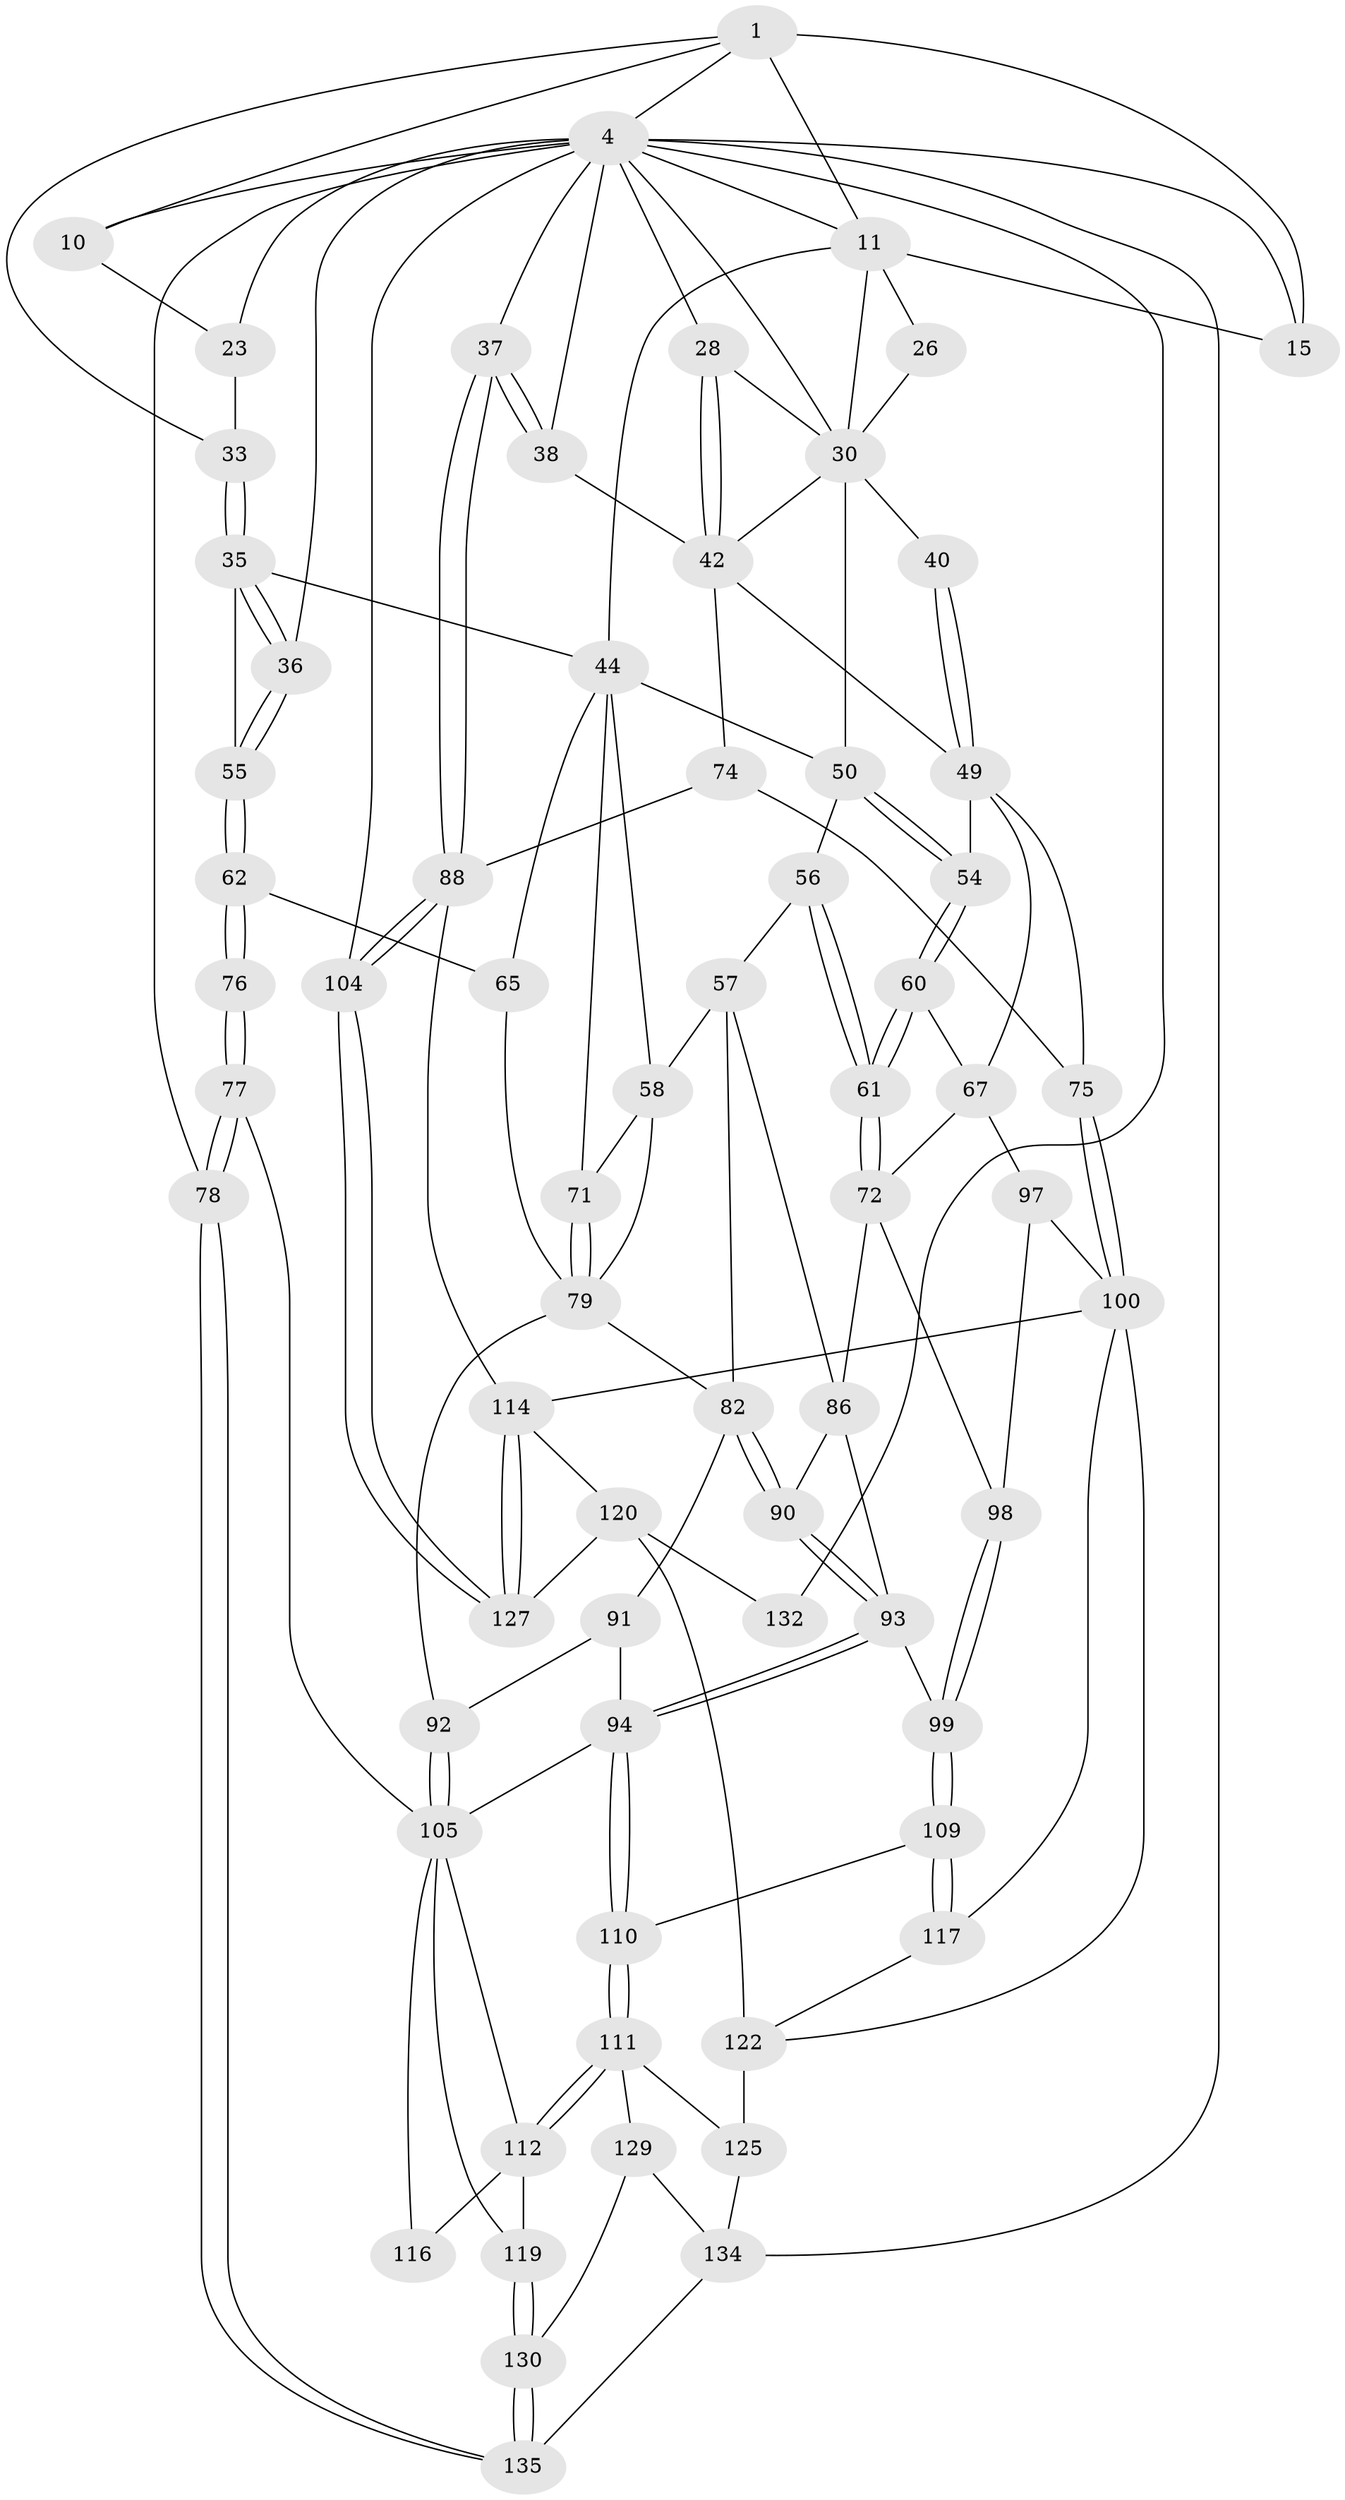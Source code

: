 // original degree distribution, {3: 0.022058823529411766, 4: 0.19117647058823528, 6: 0.19117647058823528, 5: 0.5955882352941176}
// Generated by graph-tools (version 1.1) at 2025/28/03/15/25 16:28:09]
// undirected, 68 vertices, 159 edges
graph export_dot {
graph [start="1"]
  node [color=gray90,style=filled];
  1 [pos="+0.37314177471554977+0",super="+8+2"];
  4 [pos="+0.8773541510590884+0",super="+17+5"];
  10 [pos="+0.23508560776918305+0.07281254365459312"];
  11 [pos="+0.49917913306290784+0.0698584946083099",super="+16+12"];
  15 [pos="+0.6419104187309772+0.05456942362627244"];
  23 [pos="+0+0"];
  26 [pos="+0.6243558920118235+0.1741655405324115"];
  28 [pos="+0.8496211827754351+0.2597728207087302",super="+29"];
  30 [pos="+0.6755159235171497+0.2686980519011655",super="+31+32"];
  33 [pos="+0.19836962550977041+0.20473160719511513"];
  35 [pos="+0.1075292273113935+0.26754620952657704",super="+47"];
  36 [pos="+0+0"];
  37 [pos="+1+0.4263824579082884"];
  38 [pos="+1+0.41964789600687125"];
  40 [pos="+0.7271604232526896+0.37722650724730233"];
  42 [pos="+0.8165937340695364+0.3153056806650866",super="+43"];
  44 [pos="+0.38581268488093934+0.28313875381603143",super="+45"];
  49 [pos="+0.7592123266617012+0.45323113390578473",super="+52"];
  50 [pos="+0.6133093799044625+0.41826705900007044",super="+51"];
  54 [pos="+0.6121262805947767+0.43324985977116004"];
  55 [pos="+0+0.36492813994289536"];
  56 [pos="+0.37736809683403993+0.3829206025385428"];
  57 [pos="+0.3275000467759915+0.433731038662641",super="+81"];
  58 [pos="+0.24286169460947066+0.4582264820381584",super="+70"];
  60 [pos="+0.6001365044446476+0.45073464203452956"];
  61 [pos="+0.4335536324458777+0.4639895847594351"];
  62 [pos="+0+0.4530805239861779",super="+63"];
  65 [pos="+0.07191429439991977+0.589266097841394"];
  67 [pos="+0.6763573517748831+0.5903835362098884",super="+68"];
  71 [pos="+0.15982439657179176+0.5123321363244426"];
  72 [pos="+0.46942627404186443+0.5673492444403302",super="+85"];
  74 [pos="+0.8349119411723084+0.6080883619987846"];
  75 [pos="+0.8041505460687819+0.6291777441727163"];
  76 [pos="+0+0.6423481467306814"];
  77 [pos="+0+0.7622043068400081"];
  78 [pos="+0+1"];
  79 [pos="+0.15557144878142848+0.6021114863693225",super="+80+84"];
  82 [pos="+0.2603910953626991+0.5646811710778494",super="+83"];
  86 [pos="+0.3487530009121112+0.585863549230498",super="+87"];
  88 [pos="+1+0.6330386969030516",super="+89"];
  90 [pos="+0.32394943518850067+0.5983292222238642"];
  91 [pos="+0.25222903809648545+0.5753392952125076"];
  92 [pos="+0.14735910735233348+0.6246209106556083"];
  93 [pos="+0.3151788683288866+0.6205904182784651",super="+96"];
  94 [pos="+0.26968269330017947+0.6678355519102063",super="+95"];
  97 [pos="+0.5900734875546841+0.635144829664882"];
  98 [pos="+0.47982571888744757+0.5895717448890043"];
  99 [pos="+0.4055175725742993+0.7029648503709743"];
  100 [pos="+0.7988095647330027+0.6982472183497114",super="+101"];
  104 [pos="+1+1"];
  105 [pos="+0.1603117971638693+0.6578299880475758",super="+108+106"];
  109 [pos="+0.4038154206278067+0.7089867629160901"];
  110 [pos="+0.3817126881937118+0.7439486682412093"];
  111 [pos="+0.37026509424800846+0.8949299023930839",super="+126"];
  112 [pos="+0.27476027775574763+0.8211696868863098",super="+118+113"];
  114 [pos="+0.9115471081384455+0.7713719796979601",super="+115"];
  116 [pos="+0.17025417143085522+0.7343026447176049"];
  117 [pos="+0.5905413686821441+0.7422964974538694"];
  119 [pos="+0.0785440070831315+0.8470071360291243"];
  120 [pos="+0.7986275041102422+0.8202616221804725",super="+128+121"];
  122 [pos="+0.7238381134364176+0.8455131666395689",super="+123"];
  125 [pos="+0.5303536095660762+0.8347960264010774",super="+131"];
  127 [pos="+0.9867426919491397+0.9428014874719183"];
  129 [pos="+0.37275098505086857+0.9447060340030858"];
  130 [pos="+0.11442250424102512+0.905096769512682"];
  132 [pos="+0.770112199750751+1"];
  134 [pos="+0.5862224622569536+1",super="+136"];
  135 [pos="+0+1"];
  1 -- 10;
  1 -- 33;
  1 -- 11 [weight=2];
  1 -- 4;
  1 -- 15;
  4 -- 11;
  4 -- 28 [weight=2];
  4 -- 30;
  4 -- 15;
  4 -- 132;
  4 -- 36;
  4 -- 134;
  4 -- 37;
  4 -- 104;
  4 -- 38;
  4 -- 10;
  4 -- 78 [weight=2];
  4 -- 23;
  10 -- 23;
  11 -- 26 [weight=2];
  11 -- 15;
  11 -- 44;
  11 -- 30;
  23 -- 33;
  26 -- 30;
  28 -- 42;
  28 -- 42;
  28 -- 30;
  30 -- 50;
  30 -- 40 [weight=2];
  30 -- 42;
  33 -- 35;
  33 -- 35;
  35 -- 36;
  35 -- 36;
  35 -- 55;
  35 -- 44;
  36 -- 55;
  36 -- 55;
  37 -- 38;
  37 -- 38;
  37 -- 88;
  37 -- 88;
  38 -- 42;
  40 -- 49;
  40 -- 49;
  42 -- 49;
  42 -- 74;
  44 -- 65;
  44 -- 71;
  44 -- 58;
  44 -- 50;
  49 -- 67 [weight=2];
  49 -- 75;
  49 -- 54;
  50 -- 54;
  50 -- 54;
  50 -- 56;
  54 -- 60;
  54 -- 60;
  55 -- 62;
  55 -- 62;
  56 -- 57;
  56 -- 61;
  56 -- 61;
  57 -- 58;
  57 -- 82;
  57 -- 86;
  58 -- 71;
  58 -- 79;
  60 -- 61;
  60 -- 61;
  60 -- 67;
  61 -- 72;
  61 -- 72;
  62 -- 76 [weight=2];
  62 -- 76;
  62 -- 65;
  65 -- 79;
  67 -- 72;
  67 -- 97;
  71 -- 79;
  71 -- 79;
  72 -- 98;
  72 -- 86;
  74 -- 75;
  74 -- 88;
  75 -- 100;
  75 -- 100;
  76 -- 77;
  76 -- 77;
  77 -- 78;
  77 -- 78;
  77 -- 105;
  78 -- 135;
  78 -- 135;
  79 -- 92;
  79 -- 82;
  82 -- 90;
  82 -- 90;
  82 -- 91;
  86 -- 93;
  86 -- 90;
  88 -- 104;
  88 -- 104;
  88 -- 114;
  90 -- 93;
  90 -- 93;
  91 -- 92;
  91 -- 94;
  92 -- 105;
  92 -- 105;
  93 -- 94;
  93 -- 94;
  93 -- 99;
  94 -- 110;
  94 -- 110;
  94 -- 105;
  97 -- 98;
  97 -- 100;
  98 -- 99;
  98 -- 99;
  99 -- 109;
  99 -- 109;
  100 -- 117;
  100 -- 114;
  100 -- 122;
  104 -- 127;
  104 -- 127;
  105 -- 112;
  105 -- 116;
  105 -- 119;
  109 -- 110;
  109 -- 117;
  109 -- 117;
  110 -- 111;
  110 -- 111;
  111 -- 112;
  111 -- 112;
  111 -- 129;
  111 -- 125;
  112 -- 116 [weight=2];
  112 -- 119;
  114 -- 127;
  114 -- 127;
  114 -- 120;
  117 -- 122;
  119 -- 130;
  119 -- 130;
  120 -- 132 [weight=2];
  120 -- 127;
  120 -- 122;
  122 -- 125 [weight=2];
  125 -- 134;
  129 -- 130;
  129 -- 134;
  130 -- 135;
  130 -- 135;
  134 -- 135;
}
